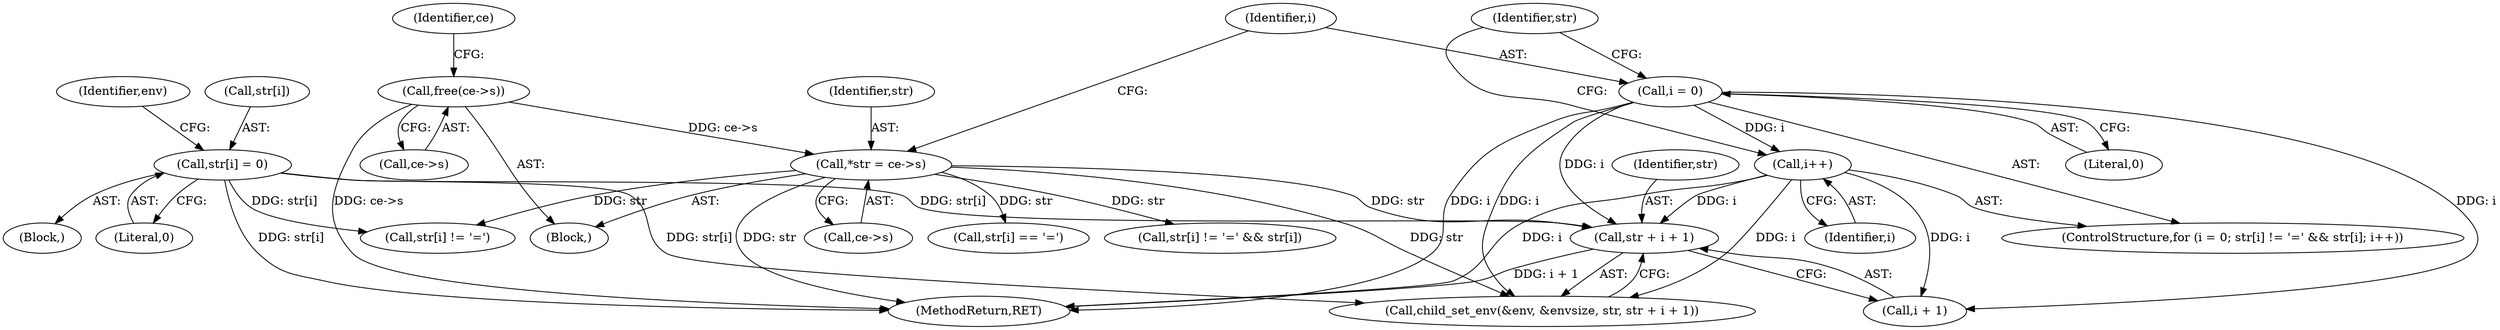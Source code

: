digraph "0_mindrot_85bdcd7c92fe7ff133bbc4e10a65c91810f88755@pointer" {
"1000354" [label="(Call,str + i + 1)"];
"1000343" [label="(Call,str[i] = 0)"];
"1000316" [label="(Call,*str = ce->s)"];
"1000364" [label="(Call,free(ce->s))"];
"1000322" [label="(Call,i = 0)"];
"1000334" [label="(Call,i++)"];
"1000326" [label="(Call,str[i] != '=')"];
"1000322" [label="(Call,i = 0)"];
"1000321" [label="(ControlStructure,for (i = 0; str[i] != '=' && str[i]; i++))"];
"1000350" [label="(Identifier,env)"];
"1000365" [label="(Call,ce->s)"];
"1000630" [label="(MethodReturn,RET)"];
"1000334" [label="(Call,i++)"];
"1000364" [label="(Call,free(ce->s))"];
"1000318" [label="(Call,ce->s)"];
"1000342" [label="(Block,)"];
"1000323" [label="(Identifier,i)"];
"1000317" [label="(Identifier,str)"];
"1000355" [label="(Identifier,str)"];
"1000369" [label="(Identifier,ce)"];
"1000310" [label="(Block,)"];
"1000335" [label="(Identifier,i)"];
"1000344" [label="(Call,str[i])"];
"1000347" [label="(Literal,0)"];
"1000328" [label="(Identifier,str)"];
"1000337" [label="(Call,str[i] == '=')"];
"1000348" [label="(Call,child_set_env(&env, &envsize, str, str + i + 1))"];
"1000324" [label="(Literal,0)"];
"1000343" [label="(Call,str[i] = 0)"];
"1000354" [label="(Call,str + i + 1)"];
"1000316" [label="(Call,*str = ce->s)"];
"1000356" [label="(Call,i + 1)"];
"1000325" [label="(Call,str[i] != '=' && str[i])"];
"1000354" -> "1000348"  [label="AST: "];
"1000354" -> "1000356"  [label="CFG: "];
"1000355" -> "1000354"  [label="AST: "];
"1000356" -> "1000354"  [label="AST: "];
"1000348" -> "1000354"  [label="CFG: "];
"1000354" -> "1000630"  [label="DDG: i + 1"];
"1000343" -> "1000354"  [label="DDG: str[i]"];
"1000316" -> "1000354"  [label="DDG: str"];
"1000322" -> "1000354"  [label="DDG: i"];
"1000334" -> "1000354"  [label="DDG: i"];
"1000343" -> "1000342"  [label="AST: "];
"1000343" -> "1000347"  [label="CFG: "];
"1000344" -> "1000343"  [label="AST: "];
"1000347" -> "1000343"  [label="AST: "];
"1000350" -> "1000343"  [label="CFG: "];
"1000343" -> "1000630"  [label="DDG: str[i]"];
"1000343" -> "1000326"  [label="DDG: str[i]"];
"1000343" -> "1000348"  [label="DDG: str[i]"];
"1000316" -> "1000310"  [label="AST: "];
"1000316" -> "1000318"  [label="CFG: "];
"1000317" -> "1000316"  [label="AST: "];
"1000318" -> "1000316"  [label="AST: "];
"1000323" -> "1000316"  [label="CFG: "];
"1000316" -> "1000630"  [label="DDG: str"];
"1000364" -> "1000316"  [label="DDG: ce->s"];
"1000316" -> "1000326"  [label="DDG: str"];
"1000316" -> "1000325"  [label="DDG: str"];
"1000316" -> "1000337"  [label="DDG: str"];
"1000316" -> "1000348"  [label="DDG: str"];
"1000364" -> "1000310"  [label="AST: "];
"1000364" -> "1000365"  [label="CFG: "];
"1000365" -> "1000364"  [label="AST: "];
"1000369" -> "1000364"  [label="CFG: "];
"1000364" -> "1000630"  [label="DDG: ce->s"];
"1000322" -> "1000321"  [label="AST: "];
"1000322" -> "1000324"  [label="CFG: "];
"1000323" -> "1000322"  [label="AST: "];
"1000324" -> "1000322"  [label="AST: "];
"1000328" -> "1000322"  [label="CFG: "];
"1000322" -> "1000630"  [label="DDG: i"];
"1000322" -> "1000334"  [label="DDG: i"];
"1000322" -> "1000348"  [label="DDG: i"];
"1000322" -> "1000356"  [label="DDG: i"];
"1000334" -> "1000321"  [label="AST: "];
"1000334" -> "1000335"  [label="CFG: "];
"1000335" -> "1000334"  [label="AST: "];
"1000328" -> "1000334"  [label="CFG: "];
"1000334" -> "1000630"  [label="DDG: i"];
"1000334" -> "1000348"  [label="DDG: i"];
"1000334" -> "1000356"  [label="DDG: i"];
}
